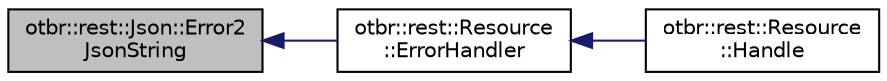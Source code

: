 digraph "otbr::rest::Json::Error2JsonString"
{
  edge [fontname="Helvetica",fontsize="10",labelfontname="Helvetica",labelfontsize="10"];
  node [fontname="Helvetica",fontsize="10",shape=record];
  rankdir="LR";
  Node12 [label="otbr::rest::Json::Error2\lJsonString",height=0.2,width=0.4,color="black", fillcolor="grey75", style="filled", fontcolor="black"];
  Node12 -> Node13 [dir="back",color="midnightblue",fontsize="10",style="solid",fontname="Helvetica"];
  Node13 [label="otbr::rest::Resource\l::ErrorHandler",height=0.2,width=0.4,color="black", fillcolor="white", style="filled",URL="$d7/d6e/classotbr_1_1rest_1_1Resource.html#a45c2434e3ac6498e6169f77c4800765b",tooltip="This method provides a quick handler, which could directly set response code of a response and set er..."];
  Node13 -> Node14 [dir="back",color="midnightblue",fontsize="10",style="solid",fontname="Helvetica"];
  Node14 [label="otbr::rest::Resource\l::Handle",height=0.2,width=0.4,color="black", fillcolor="white", style="filled",URL="$d7/d6e/classotbr_1_1rest_1_1Resource.html#a003b7ef33aa48f1ec6d4a654c0d400d5",tooltip="This method is the main entry of resource handler, which find corresponding handler according to requ..."];
}
